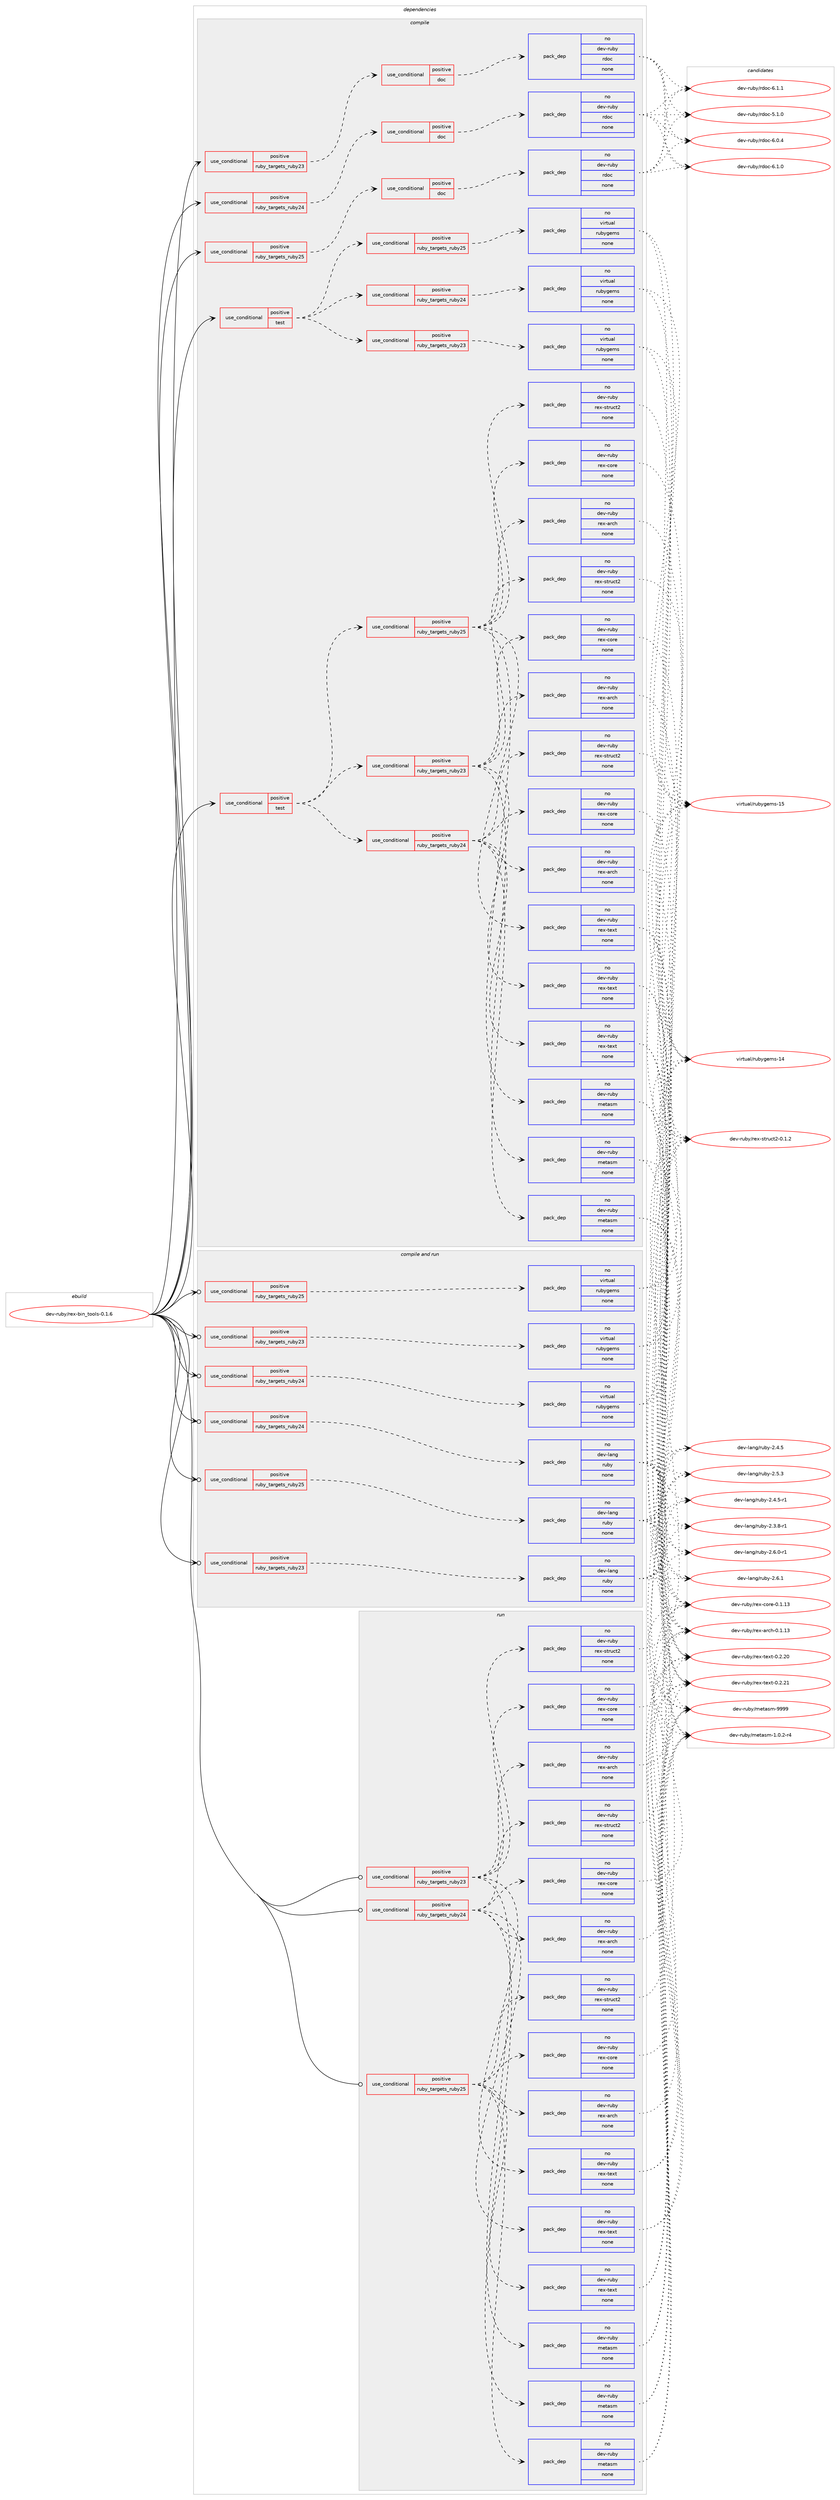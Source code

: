digraph prolog {

# *************
# Graph options
# *************

newrank=true;
concentrate=true;
compound=true;
graph [rankdir=LR,fontname=Helvetica,fontsize=10,ranksep=1.5];#, ranksep=2.5, nodesep=0.2];
edge  [arrowhead=vee];
node  [fontname=Helvetica,fontsize=10];

# **********
# The ebuild
# **********

subgraph cluster_leftcol {
color=gray;
rank=same;
label=<<i>ebuild</i>>;
id [label="dev-ruby/rex-bin_tools-0.1.6", color=red, width=4, href="../dev-ruby/rex-bin_tools-0.1.6.svg"];
}

# ****************
# The dependencies
# ****************

subgraph cluster_midcol {
color=gray;
label=<<i>dependencies</i>>;
subgraph cluster_compile {
fillcolor="#eeeeee";
style=filled;
label=<<i>compile</i>>;
subgraph cond412708 {
dependency1517950 [label=<<TABLE BORDER="0" CELLBORDER="1" CELLSPACING="0" CELLPADDING="4"><TR><TD ROWSPAN="3" CELLPADDING="10">use_conditional</TD></TR><TR><TD>positive</TD></TR><TR><TD>ruby_targets_ruby23</TD></TR></TABLE>>, shape=none, color=red];
subgraph cond412709 {
dependency1517951 [label=<<TABLE BORDER="0" CELLBORDER="1" CELLSPACING="0" CELLPADDING="4"><TR><TD ROWSPAN="3" CELLPADDING="10">use_conditional</TD></TR><TR><TD>positive</TD></TR><TR><TD>doc</TD></TR></TABLE>>, shape=none, color=red];
subgraph pack1081736 {
dependency1517952 [label=<<TABLE BORDER="0" CELLBORDER="1" CELLSPACING="0" CELLPADDING="4" WIDTH="220"><TR><TD ROWSPAN="6" CELLPADDING="30">pack_dep</TD></TR><TR><TD WIDTH="110">no</TD></TR><TR><TD>dev-ruby</TD></TR><TR><TD>rdoc</TD></TR><TR><TD>none</TD></TR><TR><TD></TD></TR></TABLE>>, shape=none, color=blue];
}
dependency1517951:e -> dependency1517952:w [weight=20,style="dashed",arrowhead="vee"];
}
dependency1517950:e -> dependency1517951:w [weight=20,style="dashed",arrowhead="vee"];
}
id:e -> dependency1517950:w [weight=20,style="solid",arrowhead="vee"];
subgraph cond412710 {
dependency1517953 [label=<<TABLE BORDER="0" CELLBORDER="1" CELLSPACING="0" CELLPADDING="4"><TR><TD ROWSPAN="3" CELLPADDING="10">use_conditional</TD></TR><TR><TD>positive</TD></TR><TR><TD>ruby_targets_ruby24</TD></TR></TABLE>>, shape=none, color=red];
subgraph cond412711 {
dependency1517954 [label=<<TABLE BORDER="0" CELLBORDER="1" CELLSPACING="0" CELLPADDING="4"><TR><TD ROWSPAN="3" CELLPADDING="10">use_conditional</TD></TR><TR><TD>positive</TD></TR><TR><TD>doc</TD></TR></TABLE>>, shape=none, color=red];
subgraph pack1081737 {
dependency1517955 [label=<<TABLE BORDER="0" CELLBORDER="1" CELLSPACING="0" CELLPADDING="4" WIDTH="220"><TR><TD ROWSPAN="6" CELLPADDING="30">pack_dep</TD></TR><TR><TD WIDTH="110">no</TD></TR><TR><TD>dev-ruby</TD></TR><TR><TD>rdoc</TD></TR><TR><TD>none</TD></TR><TR><TD></TD></TR></TABLE>>, shape=none, color=blue];
}
dependency1517954:e -> dependency1517955:w [weight=20,style="dashed",arrowhead="vee"];
}
dependency1517953:e -> dependency1517954:w [weight=20,style="dashed",arrowhead="vee"];
}
id:e -> dependency1517953:w [weight=20,style="solid",arrowhead="vee"];
subgraph cond412712 {
dependency1517956 [label=<<TABLE BORDER="0" CELLBORDER="1" CELLSPACING="0" CELLPADDING="4"><TR><TD ROWSPAN="3" CELLPADDING="10">use_conditional</TD></TR><TR><TD>positive</TD></TR><TR><TD>ruby_targets_ruby25</TD></TR></TABLE>>, shape=none, color=red];
subgraph cond412713 {
dependency1517957 [label=<<TABLE BORDER="0" CELLBORDER="1" CELLSPACING="0" CELLPADDING="4"><TR><TD ROWSPAN="3" CELLPADDING="10">use_conditional</TD></TR><TR><TD>positive</TD></TR><TR><TD>doc</TD></TR></TABLE>>, shape=none, color=red];
subgraph pack1081738 {
dependency1517958 [label=<<TABLE BORDER="0" CELLBORDER="1" CELLSPACING="0" CELLPADDING="4" WIDTH="220"><TR><TD ROWSPAN="6" CELLPADDING="30">pack_dep</TD></TR><TR><TD WIDTH="110">no</TD></TR><TR><TD>dev-ruby</TD></TR><TR><TD>rdoc</TD></TR><TR><TD>none</TD></TR><TR><TD></TD></TR></TABLE>>, shape=none, color=blue];
}
dependency1517957:e -> dependency1517958:w [weight=20,style="dashed",arrowhead="vee"];
}
dependency1517956:e -> dependency1517957:w [weight=20,style="dashed",arrowhead="vee"];
}
id:e -> dependency1517956:w [weight=20,style="solid",arrowhead="vee"];
subgraph cond412714 {
dependency1517959 [label=<<TABLE BORDER="0" CELLBORDER="1" CELLSPACING="0" CELLPADDING="4"><TR><TD ROWSPAN="3" CELLPADDING="10">use_conditional</TD></TR><TR><TD>positive</TD></TR><TR><TD>test</TD></TR></TABLE>>, shape=none, color=red];
subgraph cond412715 {
dependency1517960 [label=<<TABLE BORDER="0" CELLBORDER="1" CELLSPACING="0" CELLPADDING="4"><TR><TD ROWSPAN="3" CELLPADDING="10">use_conditional</TD></TR><TR><TD>positive</TD></TR><TR><TD>ruby_targets_ruby23</TD></TR></TABLE>>, shape=none, color=red];
subgraph pack1081739 {
dependency1517961 [label=<<TABLE BORDER="0" CELLBORDER="1" CELLSPACING="0" CELLPADDING="4" WIDTH="220"><TR><TD ROWSPAN="6" CELLPADDING="30">pack_dep</TD></TR><TR><TD WIDTH="110">no</TD></TR><TR><TD>dev-ruby</TD></TR><TR><TD>rex-arch</TD></TR><TR><TD>none</TD></TR><TR><TD></TD></TR></TABLE>>, shape=none, color=blue];
}
dependency1517960:e -> dependency1517961:w [weight=20,style="dashed",arrowhead="vee"];
subgraph pack1081740 {
dependency1517962 [label=<<TABLE BORDER="0" CELLBORDER="1" CELLSPACING="0" CELLPADDING="4" WIDTH="220"><TR><TD ROWSPAN="6" CELLPADDING="30">pack_dep</TD></TR><TR><TD WIDTH="110">no</TD></TR><TR><TD>dev-ruby</TD></TR><TR><TD>metasm</TD></TR><TR><TD>none</TD></TR><TR><TD></TD></TR></TABLE>>, shape=none, color=blue];
}
dependency1517960:e -> dependency1517962:w [weight=20,style="dashed",arrowhead="vee"];
subgraph pack1081741 {
dependency1517963 [label=<<TABLE BORDER="0" CELLBORDER="1" CELLSPACING="0" CELLPADDING="4" WIDTH="220"><TR><TD ROWSPAN="6" CELLPADDING="30">pack_dep</TD></TR><TR><TD WIDTH="110">no</TD></TR><TR><TD>dev-ruby</TD></TR><TR><TD>rex-core</TD></TR><TR><TD>none</TD></TR><TR><TD></TD></TR></TABLE>>, shape=none, color=blue];
}
dependency1517960:e -> dependency1517963:w [weight=20,style="dashed",arrowhead="vee"];
subgraph pack1081742 {
dependency1517964 [label=<<TABLE BORDER="0" CELLBORDER="1" CELLSPACING="0" CELLPADDING="4" WIDTH="220"><TR><TD ROWSPAN="6" CELLPADDING="30">pack_dep</TD></TR><TR><TD WIDTH="110">no</TD></TR><TR><TD>dev-ruby</TD></TR><TR><TD>rex-struct2</TD></TR><TR><TD>none</TD></TR><TR><TD></TD></TR></TABLE>>, shape=none, color=blue];
}
dependency1517960:e -> dependency1517964:w [weight=20,style="dashed",arrowhead="vee"];
subgraph pack1081743 {
dependency1517965 [label=<<TABLE BORDER="0" CELLBORDER="1" CELLSPACING="0" CELLPADDING="4" WIDTH="220"><TR><TD ROWSPAN="6" CELLPADDING="30">pack_dep</TD></TR><TR><TD WIDTH="110">no</TD></TR><TR><TD>dev-ruby</TD></TR><TR><TD>rex-text</TD></TR><TR><TD>none</TD></TR><TR><TD></TD></TR></TABLE>>, shape=none, color=blue];
}
dependency1517960:e -> dependency1517965:w [weight=20,style="dashed",arrowhead="vee"];
}
dependency1517959:e -> dependency1517960:w [weight=20,style="dashed",arrowhead="vee"];
subgraph cond412716 {
dependency1517966 [label=<<TABLE BORDER="0" CELLBORDER="1" CELLSPACING="0" CELLPADDING="4"><TR><TD ROWSPAN="3" CELLPADDING="10">use_conditional</TD></TR><TR><TD>positive</TD></TR><TR><TD>ruby_targets_ruby24</TD></TR></TABLE>>, shape=none, color=red];
subgraph pack1081744 {
dependency1517967 [label=<<TABLE BORDER="0" CELLBORDER="1" CELLSPACING="0" CELLPADDING="4" WIDTH="220"><TR><TD ROWSPAN="6" CELLPADDING="30">pack_dep</TD></TR><TR><TD WIDTH="110">no</TD></TR><TR><TD>dev-ruby</TD></TR><TR><TD>rex-arch</TD></TR><TR><TD>none</TD></TR><TR><TD></TD></TR></TABLE>>, shape=none, color=blue];
}
dependency1517966:e -> dependency1517967:w [weight=20,style="dashed",arrowhead="vee"];
subgraph pack1081745 {
dependency1517968 [label=<<TABLE BORDER="0" CELLBORDER="1" CELLSPACING="0" CELLPADDING="4" WIDTH="220"><TR><TD ROWSPAN="6" CELLPADDING="30">pack_dep</TD></TR><TR><TD WIDTH="110">no</TD></TR><TR><TD>dev-ruby</TD></TR><TR><TD>metasm</TD></TR><TR><TD>none</TD></TR><TR><TD></TD></TR></TABLE>>, shape=none, color=blue];
}
dependency1517966:e -> dependency1517968:w [weight=20,style="dashed",arrowhead="vee"];
subgraph pack1081746 {
dependency1517969 [label=<<TABLE BORDER="0" CELLBORDER="1" CELLSPACING="0" CELLPADDING="4" WIDTH="220"><TR><TD ROWSPAN="6" CELLPADDING="30">pack_dep</TD></TR><TR><TD WIDTH="110">no</TD></TR><TR><TD>dev-ruby</TD></TR><TR><TD>rex-core</TD></TR><TR><TD>none</TD></TR><TR><TD></TD></TR></TABLE>>, shape=none, color=blue];
}
dependency1517966:e -> dependency1517969:w [weight=20,style="dashed",arrowhead="vee"];
subgraph pack1081747 {
dependency1517970 [label=<<TABLE BORDER="0" CELLBORDER="1" CELLSPACING="0" CELLPADDING="4" WIDTH="220"><TR><TD ROWSPAN="6" CELLPADDING="30">pack_dep</TD></TR><TR><TD WIDTH="110">no</TD></TR><TR><TD>dev-ruby</TD></TR><TR><TD>rex-struct2</TD></TR><TR><TD>none</TD></TR><TR><TD></TD></TR></TABLE>>, shape=none, color=blue];
}
dependency1517966:e -> dependency1517970:w [weight=20,style="dashed",arrowhead="vee"];
subgraph pack1081748 {
dependency1517971 [label=<<TABLE BORDER="0" CELLBORDER="1" CELLSPACING="0" CELLPADDING="4" WIDTH="220"><TR><TD ROWSPAN="6" CELLPADDING="30">pack_dep</TD></TR><TR><TD WIDTH="110">no</TD></TR><TR><TD>dev-ruby</TD></TR><TR><TD>rex-text</TD></TR><TR><TD>none</TD></TR><TR><TD></TD></TR></TABLE>>, shape=none, color=blue];
}
dependency1517966:e -> dependency1517971:w [weight=20,style="dashed",arrowhead="vee"];
}
dependency1517959:e -> dependency1517966:w [weight=20,style="dashed",arrowhead="vee"];
subgraph cond412717 {
dependency1517972 [label=<<TABLE BORDER="0" CELLBORDER="1" CELLSPACING="0" CELLPADDING="4"><TR><TD ROWSPAN="3" CELLPADDING="10">use_conditional</TD></TR><TR><TD>positive</TD></TR><TR><TD>ruby_targets_ruby25</TD></TR></TABLE>>, shape=none, color=red];
subgraph pack1081749 {
dependency1517973 [label=<<TABLE BORDER="0" CELLBORDER="1" CELLSPACING="0" CELLPADDING="4" WIDTH="220"><TR><TD ROWSPAN="6" CELLPADDING="30">pack_dep</TD></TR><TR><TD WIDTH="110">no</TD></TR><TR><TD>dev-ruby</TD></TR><TR><TD>rex-arch</TD></TR><TR><TD>none</TD></TR><TR><TD></TD></TR></TABLE>>, shape=none, color=blue];
}
dependency1517972:e -> dependency1517973:w [weight=20,style="dashed",arrowhead="vee"];
subgraph pack1081750 {
dependency1517974 [label=<<TABLE BORDER="0" CELLBORDER="1" CELLSPACING="0" CELLPADDING="4" WIDTH="220"><TR><TD ROWSPAN="6" CELLPADDING="30">pack_dep</TD></TR><TR><TD WIDTH="110">no</TD></TR><TR><TD>dev-ruby</TD></TR><TR><TD>metasm</TD></TR><TR><TD>none</TD></TR><TR><TD></TD></TR></TABLE>>, shape=none, color=blue];
}
dependency1517972:e -> dependency1517974:w [weight=20,style="dashed",arrowhead="vee"];
subgraph pack1081751 {
dependency1517975 [label=<<TABLE BORDER="0" CELLBORDER="1" CELLSPACING="0" CELLPADDING="4" WIDTH="220"><TR><TD ROWSPAN="6" CELLPADDING="30">pack_dep</TD></TR><TR><TD WIDTH="110">no</TD></TR><TR><TD>dev-ruby</TD></TR><TR><TD>rex-core</TD></TR><TR><TD>none</TD></TR><TR><TD></TD></TR></TABLE>>, shape=none, color=blue];
}
dependency1517972:e -> dependency1517975:w [weight=20,style="dashed",arrowhead="vee"];
subgraph pack1081752 {
dependency1517976 [label=<<TABLE BORDER="0" CELLBORDER="1" CELLSPACING="0" CELLPADDING="4" WIDTH="220"><TR><TD ROWSPAN="6" CELLPADDING="30">pack_dep</TD></TR><TR><TD WIDTH="110">no</TD></TR><TR><TD>dev-ruby</TD></TR><TR><TD>rex-struct2</TD></TR><TR><TD>none</TD></TR><TR><TD></TD></TR></TABLE>>, shape=none, color=blue];
}
dependency1517972:e -> dependency1517976:w [weight=20,style="dashed",arrowhead="vee"];
subgraph pack1081753 {
dependency1517977 [label=<<TABLE BORDER="0" CELLBORDER="1" CELLSPACING="0" CELLPADDING="4" WIDTH="220"><TR><TD ROWSPAN="6" CELLPADDING="30">pack_dep</TD></TR><TR><TD WIDTH="110">no</TD></TR><TR><TD>dev-ruby</TD></TR><TR><TD>rex-text</TD></TR><TR><TD>none</TD></TR><TR><TD></TD></TR></TABLE>>, shape=none, color=blue];
}
dependency1517972:e -> dependency1517977:w [weight=20,style="dashed",arrowhead="vee"];
}
dependency1517959:e -> dependency1517972:w [weight=20,style="dashed",arrowhead="vee"];
}
id:e -> dependency1517959:w [weight=20,style="solid",arrowhead="vee"];
subgraph cond412718 {
dependency1517978 [label=<<TABLE BORDER="0" CELLBORDER="1" CELLSPACING="0" CELLPADDING="4"><TR><TD ROWSPAN="3" CELLPADDING="10">use_conditional</TD></TR><TR><TD>positive</TD></TR><TR><TD>test</TD></TR></TABLE>>, shape=none, color=red];
subgraph cond412719 {
dependency1517979 [label=<<TABLE BORDER="0" CELLBORDER="1" CELLSPACING="0" CELLPADDING="4"><TR><TD ROWSPAN="3" CELLPADDING="10">use_conditional</TD></TR><TR><TD>positive</TD></TR><TR><TD>ruby_targets_ruby23</TD></TR></TABLE>>, shape=none, color=red];
subgraph pack1081754 {
dependency1517980 [label=<<TABLE BORDER="0" CELLBORDER="1" CELLSPACING="0" CELLPADDING="4" WIDTH="220"><TR><TD ROWSPAN="6" CELLPADDING="30">pack_dep</TD></TR><TR><TD WIDTH="110">no</TD></TR><TR><TD>virtual</TD></TR><TR><TD>rubygems</TD></TR><TR><TD>none</TD></TR><TR><TD></TD></TR></TABLE>>, shape=none, color=blue];
}
dependency1517979:e -> dependency1517980:w [weight=20,style="dashed",arrowhead="vee"];
}
dependency1517978:e -> dependency1517979:w [weight=20,style="dashed",arrowhead="vee"];
subgraph cond412720 {
dependency1517981 [label=<<TABLE BORDER="0" CELLBORDER="1" CELLSPACING="0" CELLPADDING="4"><TR><TD ROWSPAN="3" CELLPADDING="10">use_conditional</TD></TR><TR><TD>positive</TD></TR><TR><TD>ruby_targets_ruby24</TD></TR></TABLE>>, shape=none, color=red];
subgraph pack1081755 {
dependency1517982 [label=<<TABLE BORDER="0" CELLBORDER="1" CELLSPACING="0" CELLPADDING="4" WIDTH="220"><TR><TD ROWSPAN="6" CELLPADDING="30">pack_dep</TD></TR><TR><TD WIDTH="110">no</TD></TR><TR><TD>virtual</TD></TR><TR><TD>rubygems</TD></TR><TR><TD>none</TD></TR><TR><TD></TD></TR></TABLE>>, shape=none, color=blue];
}
dependency1517981:e -> dependency1517982:w [weight=20,style="dashed",arrowhead="vee"];
}
dependency1517978:e -> dependency1517981:w [weight=20,style="dashed",arrowhead="vee"];
subgraph cond412721 {
dependency1517983 [label=<<TABLE BORDER="0" CELLBORDER="1" CELLSPACING="0" CELLPADDING="4"><TR><TD ROWSPAN="3" CELLPADDING="10">use_conditional</TD></TR><TR><TD>positive</TD></TR><TR><TD>ruby_targets_ruby25</TD></TR></TABLE>>, shape=none, color=red];
subgraph pack1081756 {
dependency1517984 [label=<<TABLE BORDER="0" CELLBORDER="1" CELLSPACING="0" CELLPADDING="4" WIDTH="220"><TR><TD ROWSPAN="6" CELLPADDING="30">pack_dep</TD></TR><TR><TD WIDTH="110">no</TD></TR><TR><TD>virtual</TD></TR><TR><TD>rubygems</TD></TR><TR><TD>none</TD></TR><TR><TD></TD></TR></TABLE>>, shape=none, color=blue];
}
dependency1517983:e -> dependency1517984:w [weight=20,style="dashed",arrowhead="vee"];
}
dependency1517978:e -> dependency1517983:w [weight=20,style="dashed",arrowhead="vee"];
}
id:e -> dependency1517978:w [weight=20,style="solid",arrowhead="vee"];
}
subgraph cluster_compileandrun {
fillcolor="#eeeeee";
style=filled;
label=<<i>compile and run</i>>;
subgraph cond412722 {
dependency1517985 [label=<<TABLE BORDER="0" CELLBORDER="1" CELLSPACING="0" CELLPADDING="4"><TR><TD ROWSPAN="3" CELLPADDING="10">use_conditional</TD></TR><TR><TD>positive</TD></TR><TR><TD>ruby_targets_ruby23</TD></TR></TABLE>>, shape=none, color=red];
subgraph pack1081757 {
dependency1517986 [label=<<TABLE BORDER="0" CELLBORDER="1" CELLSPACING="0" CELLPADDING="4" WIDTH="220"><TR><TD ROWSPAN="6" CELLPADDING="30">pack_dep</TD></TR><TR><TD WIDTH="110">no</TD></TR><TR><TD>dev-lang</TD></TR><TR><TD>ruby</TD></TR><TR><TD>none</TD></TR><TR><TD></TD></TR></TABLE>>, shape=none, color=blue];
}
dependency1517985:e -> dependency1517986:w [weight=20,style="dashed",arrowhead="vee"];
}
id:e -> dependency1517985:w [weight=20,style="solid",arrowhead="odotvee"];
subgraph cond412723 {
dependency1517987 [label=<<TABLE BORDER="0" CELLBORDER="1" CELLSPACING="0" CELLPADDING="4"><TR><TD ROWSPAN="3" CELLPADDING="10">use_conditional</TD></TR><TR><TD>positive</TD></TR><TR><TD>ruby_targets_ruby23</TD></TR></TABLE>>, shape=none, color=red];
subgraph pack1081758 {
dependency1517988 [label=<<TABLE BORDER="0" CELLBORDER="1" CELLSPACING="0" CELLPADDING="4" WIDTH="220"><TR><TD ROWSPAN="6" CELLPADDING="30">pack_dep</TD></TR><TR><TD WIDTH="110">no</TD></TR><TR><TD>virtual</TD></TR><TR><TD>rubygems</TD></TR><TR><TD>none</TD></TR><TR><TD></TD></TR></TABLE>>, shape=none, color=blue];
}
dependency1517987:e -> dependency1517988:w [weight=20,style="dashed",arrowhead="vee"];
}
id:e -> dependency1517987:w [weight=20,style="solid",arrowhead="odotvee"];
subgraph cond412724 {
dependency1517989 [label=<<TABLE BORDER="0" CELLBORDER="1" CELLSPACING="0" CELLPADDING="4"><TR><TD ROWSPAN="3" CELLPADDING="10">use_conditional</TD></TR><TR><TD>positive</TD></TR><TR><TD>ruby_targets_ruby24</TD></TR></TABLE>>, shape=none, color=red];
subgraph pack1081759 {
dependency1517990 [label=<<TABLE BORDER="0" CELLBORDER="1" CELLSPACING="0" CELLPADDING="4" WIDTH="220"><TR><TD ROWSPAN="6" CELLPADDING="30">pack_dep</TD></TR><TR><TD WIDTH="110">no</TD></TR><TR><TD>dev-lang</TD></TR><TR><TD>ruby</TD></TR><TR><TD>none</TD></TR><TR><TD></TD></TR></TABLE>>, shape=none, color=blue];
}
dependency1517989:e -> dependency1517990:w [weight=20,style="dashed",arrowhead="vee"];
}
id:e -> dependency1517989:w [weight=20,style="solid",arrowhead="odotvee"];
subgraph cond412725 {
dependency1517991 [label=<<TABLE BORDER="0" CELLBORDER="1" CELLSPACING="0" CELLPADDING="4"><TR><TD ROWSPAN="3" CELLPADDING="10">use_conditional</TD></TR><TR><TD>positive</TD></TR><TR><TD>ruby_targets_ruby24</TD></TR></TABLE>>, shape=none, color=red];
subgraph pack1081760 {
dependency1517992 [label=<<TABLE BORDER="0" CELLBORDER="1" CELLSPACING="0" CELLPADDING="4" WIDTH="220"><TR><TD ROWSPAN="6" CELLPADDING="30">pack_dep</TD></TR><TR><TD WIDTH="110">no</TD></TR><TR><TD>virtual</TD></TR><TR><TD>rubygems</TD></TR><TR><TD>none</TD></TR><TR><TD></TD></TR></TABLE>>, shape=none, color=blue];
}
dependency1517991:e -> dependency1517992:w [weight=20,style="dashed",arrowhead="vee"];
}
id:e -> dependency1517991:w [weight=20,style="solid",arrowhead="odotvee"];
subgraph cond412726 {
dependency1517993 [label=<<TABLE BORDER="0" CELLBORDER="1" CELLSPACING="0" CELLPADDING="4"><TR><TD ROWSPAN="3" CELLPADDING="10">use_conditional</TD></TR><TR><TD>positive</TD></TR><TR><TD>ruby_targets_ruby25</TD></TR></TABLE>>, shape=none, color=red];
subgraph pack1081761 {
dependency1517994 [label=<<TABLE BORDER="0" CELLBORDER="1" CELLSPACING="0" CELLPADDING="4" WIDTH="220"><TR><TD ROWSPAN="6" CELLPADDING="30">pack_dep</TD></TR><TR><TD WIDTH="110">no</TD></TR><TR><TD>dev-lang</TD></TR><TR><TD>ruby</TD></TR><TR><TD>none</TD></TR><TR><TD></TD></TR></TABLE>>, shape=none, color=blue];
}
dependency1517993:e -> dependency1517994:w [weight=20,style="dashed",arrowhead="vee"];
}
id:e -> dependency1517993:w [weight=20,style="solid",arrowhead="odotvee"];
subgraph cond412727 {
dependency1517995 [label=<<TABLE BORDER="0" CELLBORDER="1" CELLSPACING="0" CELLPADDING="4"><TR><TD ROWSPAN="3" CELLPADDING="10">use_conditional</TD></TR><TR><TD>positive</TD></TR><TR><TD>ruby_targets_ruby25</TD></TR></TABLE>>, shape=none, color=red];
subgraph pack1081762 {
dependency1517996 [label=<<TABLE BORDER="0" CELLBORDER="1" CELLSPACING="0" CELLPADDING="4" WIDTH="220"><TR><TD ROWSPAN="6" CELLPADDING="30">pack_dep</TD></TR><TR><TD WIDTH="110">no</TD></TR><TR><TD>virtual</TD></TR><TR><TD>rubygems</TD></TR><TR><TD>none</TD></TR><TR><TD></TD></TR></TABLE>>, shape=none, color=blue];
}
dependency1517995:e -> dependency1517996:w [weight=20,style="dashed",arrowhead="vee"];
}
id:e -> dependency1517995:w [weight=20,style="solid",arrowhead="odotvee"];
}
subgraph cluster_run {
fillcolor="#eeeeee";
style=filled;
label=<<i>run</i>>;
subgraph cond412728 {
dependency1517997 [label=<<TABLE BORDER="0" CELLBORDER="1" CELLSPACING="0" CELLPADDING="4"><TR><TD ROWSPAN="3" CELLPADDING="10">use_conditional</TD></TR><TR><TD>positive</TD></TR><TR><TD>ruby_targets_ruby23</TD></TR></TABLE>>, shape=none, color=red];
subgraph pack1081763 {
dependency1517998 [label=<<TABLE BORDER="0" CELLBORDER="1" CELLSPACING="0" CELLPADDING="4" WIDTH="220"><TR><TD ROWSPAN="6" CELLPADDING="30">pack_dep</TD></TR><TR><TD WIDTH="110">no</TD></TR><TR><TD>dev-ruby</TD></TR><TR><TD>rex-arch</TD></TR><TR><TD>none</TD></TR><TR><TD></TD></TR></TABLE>>, shape=none, color=blue];
}
dependency1517997:e -> dependency1517998:w [weight=20,style="dashed",arrowhead="vee"];
subgraph pack1081764 {
dependency1517999 [label=<<TABLE BORDER="0" CELLBORDER="1" CELLSPACING="0" CELLPADDING="4" WIDTH="220"><TR><TD ROWSPAN="6" CELLPADDING="30">pack_dep</TD></TR><TR><TD WIDTH="110">no</TD></TR><TR><TD>dev-ruby</TD></TR><TR><TD>metasm</TD></TR><TR><TD>none</TD></TR><TR><TD></TD></TR></TABLE>>, shape=none, color=blue];
}
dependency1517997:e -> dependency1517999:w [weight=20,style="dashed",arrowhead="vee"];
subgraph pack1081765 {
dependency1518000 [label=<<TABLE BORDER="0" CELLBORDER="1" CELLSPACING="0" CELLPADDING="4" WIDTH="220"><TR><TD ROWSPAN="6" CELLPADDING="30">pack_dep</TD></TR><TR><TD WIDTH="110">no</TD></TR><TR><TD>dev-ruby</TD></TR><TR><TD>rex-core</TD></TR><TR><TD>none</TD></TR><TR><TD></TD></TR></TABLE>>, shape=none, color=blue];
}
dependency1517997:e -> dependency1518000:w [weight=20,style="dashed",arrowhead="vee"];
subgraph pack1081766 {
dependency1518001 [label=<<TABLE BORDER="0" CELLBORDER="1" CELLSPACING="0" CELLPADDING="4" WIDTH="220"><TR><TD ROWSPAN="6" CELLPADDING="30">pack_dep</TD></TR><TR><TD WIDTH="110">no</TD></TR><TR><TD>dev-ruby</TD></TR><TR><TD>rex-struct2</TD></TR><TR><TD>none</TD></TR><TR><TD></TD></TR></TABLE>>, shape=none, color=blue];
}
dependency1517997:e -> dependency1518001:w [weight=20,style="dashed",arrowhead="vee"];
subgraph pack1081767 {
dependency1518002 [label=<<TABLE BORDER="0" CELLBORDER="1" CELLSPACING="0" CELLPADDING="4" WIDTH="220"><TR><TD ROWSPAN="6" CELLPADDING="30">pack_dep</TD></TR><TR><TD WIDTH="110">no</TD></TR><TR><TD>dev-ruby</TD></TR><TR><TD>rex-text</TD></TR><TR><TD>none</TD></TR><TR><TD></TD></TR></TABLE>>, shape=none, color=blue];
}
dependency1517997:e -> dependency1518002:w [weight=20,style="dashed",arrowhead="vee"];
}
id:e -> dependency1517997:w [weight=20,style="solid",arrowhead="odot"];
subgraph cond412729 {
dependency1518003 [label=<<TABLE BORDER="0" CELLBORDER="1" CELLSPACING="0" CELLPADDING="4"><TR><TD ROWSPAN="3" CELLPADDING="10">use_conditional</TD></TR><TR><TD>positive</TD></TR><TR><TD>ruby_targets_ruby24</TD></TR></TABLE>>, shape=none, color=red];
subgraph pack1081768 {
dependency1518004 [label=<<TABLE BORDER="0" CELLBORDER="1" CELLSPACING="0" CELLPADDING="4" WIDTH="220"><TR><TD ROWSPAN="6" CELLPADDING="30">pack_dep</TD></TR><TR><TD WIDTH="110">no</TD></TR><TR><TD>dev-ruby</TD></TR><TR><TD>rex-arch</TD></TR><TR><TD>none</TD></TR><TR><TD></TD></TR></TABLE>>, shape=none, color=blue];
}
dependency1518003:e -> dependency1518004:w [weight=20,style="dashed",arrowhead="vee"];
subgraph pack1081769 {
dependency1518005 [label=<<TABLE BORDER="0" CELLBORDER="1" CELLSPACING="0" CELLPADDING="4" WIDTH="220"><TR><TD ROWSPAN="6" CELLPADDING="30">pack_dep</TD></TR><TR><TD WIDTH="110">no</TD></TR><TR><TD>dev-ruby</TD></TR><TR><TD>metasm</TD></TR><TR><TD>none</TD></TR><TR><TD></TD></TR></TABLE>>, shape=none, color=blue];
}
dependency1518003:e -> dependency1518005:w [weight=20,style="dashed",arrowhead="vee"];
subgraph pack1081770 {
dependency1518006 [label=<<TABLE BORDER="0" CELLBORDER="1" CELLSPACING="0" CELLPADDING="4" WIDTH="220"><TR><TD ROWSPAN="6" CELLPADDING="30">pack_dep</TD></TR><TR><TD WIDTH="110">no</TD></TR><TR><TD>dev-ruby</TD></TR><TR><TD>rex-core</TD></TR><TR><TD>none</TD></TR><TR><TD></TD></TR></TABLE>>, shape=none, color=blue];
}
dependency1518003:e -> dependency1518006:w [weight=20,style="dashed",arrowhead="vee"];
subgraph pack1081771 {
dependency1518007 [label=<<TABLE BORDER="0" CELLBORDER="1" CELLSPACING="0" CELLPADDING="4" WIDTH="220"><TR><TD ROWSPAN="6" CELLPADDING="30">pack_dep</TD></TR><TR><TD WIDTH="110">no</TD></TR><TR><TD>dev-ruby</TD></TR><TR><TD>rex-struct2</TD></TR><TR><TD>none</TD></TR><TR><TD></TD></TR></TABLE>>, shape=none, color=blue];
}
dependency1518003:e -> dependency1518007:w [weight=20,style="dashed",arrowhead="vee"];
subgraph pack1081772 {
dependency1518008 [label=<<TABLE BORDER="0" CELLBORDER="1" CELLSPACING="0" CELLPADDING="4" WIDTH="220"><TR><TD ROWSPAN="6" CELLPADDING="30">pack_dep</TD></TR><TR><TD WIDTH="110">no</TD></TR><TR><TD>dev-ruby</TD></TR><TR><TD>rex-text</TD></TR><TR><TD>none</TD></TR><TR><TD></TD></TR></TABLE>>, shape=none, color=blue];
}
dependency1518003:e -> dependency1518008:w [weight=20,style="dashed",arrowhead="vee"];
}
id:e -> dependency1518003:w [weight=20,style="solid",arrowhead="odot"];
subgraph cond412730 {
dependency1518009 [label=<<TABLE BORDER="0" CELLBORDER="1" CELLSPACING="0" CELLPADDING="4"><TR><TD ROWSPAN="3" CELLPADDING="10">use_conditional</TD></TR><TR><TD>positive</TD></TR><TR><TD>ruby_targets_ruby25</TD></TR></TABLE>>, shape=none, color=red];
subgraph pack1081773 {
dependency1518010 [label=<<TABLE BORDER="0" CELLBORDER="1" CELLSPACING="0" CELLPADDING="4" WIDTH="220"><TR><TD ROWSPAN="6" CELLPADDING="30">pack_dep</TD></TR><TR><TD WIDTH="110">no</TD></TR><TR><TD>dev-ruby</TD></TR><TR><TD>rex-arch</TD></TR><TR><TD>none</TD></TR><TR><TD></TD></TR></TABLE>>, shape=none, color=blue];
}
dependency1518009:e -> dependency1518010:w [weight=20,style="dashed",arrowhead="vee"];
subgraph pack1081774 {
dependency1518011 [label=<<TABLE BORDER="0" CELLBORDER="1" CELLSPACING="0" CELLPADDING="4" WIDTH="220"><TR><TD ROWSPAN="6" CELLPADDING="30">pack_dep</TD></TR><TR><TD WIDTH="110">no</TD></TR><TR><TD>dev-ruby</TD></TR><TR><TD>metasm</TD></TR><TR><TD>none</TD></TR><TR><TD></TD></TR></TABLE>>, shape=none, color=blue];
}
dependency1518009:e -> dependency1518011:w [weight=20,style="dashed",arrowhead="vee"];
subgraph pack1081775 {
dependency1518012 [label=<<TABLE BORDER="0" CELLBORDER="1" CELLSPACING="0" CELLPADDING="4" WIDTH="220"><TR><TD ROWSPAN="6" CELLPADDING="30">pack_dep</TD></TR><TR><TD WIDTH="110">no</TD></TR><TR><TD>dev-ruby</TD></TR><TR><TD>rex-core</TD></TR><TR><TD>none</TD></TR><TR><TD></TD></TR></TABLE>>, shape=none, color=blue];
}
dependency1518009:e -> dependency1518012:w [weight=20,style="dashed",arrowhead="vee"];
subgraph pack1081776 {
dependency1518013 [label=<<TABLE BORDER="0" CELLBORDER="1" CELLSPACING="0" CELLPADDING="4" WIDTH="220"><TR><TD ROWSPAN="6" CELLPADDING="30">pack_dep</TD></TR><TR><TD WIDTH="110">no</TD></TR><TR><TD>dev-ruby</TD></TR><TR><TD>rex-struct2</TD></TR><TR><TD>none</TD></TR><TR><TD></TD></TR></TABLE>>, shape=none, color=blue];
}
dependency1518009:e -> dependency1518013:w [weight=20,style="dashed",arrowhead="vee"];
subgraph pack1081777 {
dependency1518014 [label=<<TABLE BORDER="0" CELLBORDER="1" CELLSPACING="0" CELLPADDING="4" WIDTH="220"><TR><TD ROWSPAN="6" CELLPADDING="30">pack_dep</TD></TR><TR><TD WIDTH="110">no</TD></TR><TR><TD>dev-ruby</TD></TR><TR><TD>rex-text</TD></TR><TR><TD>none</TD></TR><TR><TD></TD></TR></TABLE>>, shape=none, color=blue];
}
dependency1518009:e -> dependency1518014:w [weight=20,style="dashed",arrowhead="vee"];
}
id:e -> dependency1518009:w [weight=20,style="solid",arrowhead="odot"];
}
}

# **************
# The candidates
# **************

subgraph cluster_choices {
rank=same;
color=gray;
label=<<i>candidates</i>>;

subgraph choice1081736 {
color=black;
nodesep=1;
choice10010111845114117981214711410011199455346494648 [label="dev-ruby/rdoc-5.1.0", color=red, width=4,href="../dev-ruby/rdoc-5.1.0.svg"];
choice10010111845114117981214711410011199455446484652 [label="dev-ruby/rdoc-6.0.4", color=red, width=4,href="../dev-ruby/rdoc-6.0.4.svg"];
choice10010111845114117981214711410011199455446494648 [label="dev-ruby/rdoc-6.1.0", color=red, width=4,href="../dev-ruby/rdoc-6.1.0.svg"];
choice10010111845114117981214711410011199455446494649 [label="dev-ruby/rdoc-6.1.1", color=red, width=4,href="../dev-ruby/rdoc-6.1.1.svg"];
dependency1517952:e -> choice10010111845114117981214711410011199455346494648:w [style=dotted,weight="100"];
dependency1517952:e -> choice10010111845114117981214711410011199455446484652:w [style=dotted,weight="100"];
dependency1517952:e -> choice10010111845114117981214711410011199455446494648:w [style=dotted,weight="100"];
dependency1517952:e -> choice10010111845114117981214711410011199455446494649:w [style=dotted,weight="100"];
}
subgraph choice1081737 {
color=black;
nodesep=1;
choice10010111845114117981214711410011199455346494648 [label="dev-ruby/rdoc-5.1.0", color=red, width=4,href="../dev-ruby/rdoc-5.1.0.svg"];
choice10010111845114117981214711410011199455446484652 [label="dev-ruby/rdoc-6.0.4", color=red, width=4,href="../dev-ruby/rdoc-6.0.4.svg"];
choice10010111845114117981214711410011199455446494648 [label="dev-ruby/rdoc-6.1.0", color=red, width=4,href="../dev-ruby/rdoc-6.1.0.svg"];
choice10010111845114117981214711410011199455446494649 [label="dev-ruby/rdoc-6.1.1", color=red, width=4,href="../dev-ruby/rdoc-6.1.1.svg"];
dependency1517955:e -> choice10010111845114117981214711410011199455346494648:w [style=dotted,weight="100"];
dependency1517955:e -> choice10010111845114117981214711410011199455446484652:w [style=dotted,weight="100"];
dependency1517955:e -> choice10010111845114117981214711410011199455446494648:w [style=dotted,weight="100"];
dependency1517955:e -> choice10010111845114117981214711410011199455446494649:w [style=dotted,weight="100"];
}
subgraph choice1081738 {
color=black;
nodesep=1;
choice10010111845114117981214711410011199455346494648 [label="dev-ruby/rdoc-5.1.0", color=red, width=4,href="../dev-ruby/rdoc-5.1.0.svg"];
choice10010111845114117981214711410011199455446484652 [label="dev-ruby/rdoc-6.0.4", color=red, width=4,href="../dev-ruby/rdoc-6.0.4.svg"];
choice10010111845114117981214711410011199455446494648 [label="dev-ruby/rdoc-6.1.0", color=red, width=4,href="../dev-ruby/rdoc-6.1.0.svg"];
choice10010111845114117981214711410011199455446494649 [label="dev-ruby/rdoc-6.1.1", color=red, width=4,href="../dev-ruby/rdoc-6.1.1.svg"];
dependency1517958:e -> choice10010111845114117981214711410011199455346494648:w [style=dotted,weight="100"];
dependency1517958:e -> choice10010111845114117981214711410011199455446484652:w [style=dotted,weight="100"];
dependency1517958:e -> choice10010111845114117981214711410011199455446494648:w [style=dotted,weight="100"];
dependency1517958:e -> choice10010111845114117981214711410011199455446494649:w [style=dotted,weight="100"];
}
subgraph choice1081739 {
color=black;
nodesep=1;
choice10010111845114117981214711410112045971149910445484649464951 [label="dev-ruby/rex-arch-0.1.13", color=red, width=4,href="../dev-ruby/rex-arch-0.1.13.svg"];
dependency1517961:e -> choice10010111845114117981214711410112045971149910445484649464951:w [style=dotted,weight="100"];
}
subgraph choice1081740 {
color=black;
nodesep=1;
choice100101118451141179812147109101116971151094549464846504511452 [label="dev-ruby/metasm-1.0.2-r4", color=red, width=4,href="../dev-ruby/metasm-1.0.2-r4.svg"];
choice100101118451141179812147109101116971151094557575757 [label="dev-ruby/metasm-9999", color=red, width=4,href="../dev-ruby/metasm-9999.svg"];
dependency1517962:e -> choice100101118451141179812147109101116971151094549464846504511452:w [style=dotted,weight="100"];
dependency1517962:e -> choice100101118451141179812147109101116971151094557575757:w [style=dotted,weight="100"];
}
subgraph choice1081741 {
color=black;
nodesep=1;
choice100101118451141179812147114101120459911111410145484649464951 [label="dev-ruby/rex-core-0.1.13", color=red, width=4,href="../dev-ruby/rex-core-0.1.13.svg"];
dependency1517963:e -> choice100101118451141179812147114101120459911111410145484649464951:w [style=dotted,weight="100"];
}
subgraph choice1081742 {
color=black;
nodesep=1;
choice100101118451141179812147114101120451151161141179911650454846494650 [label="dev-ruby/rex-struct2-0.1.2", color=red, width=4,href="../dev-ruby/rex-struct2-0.1.2.svg"];
dependency1517964:e -> choice100101118451141179812147114101120451151161141179911650454846494650:w [style=dotted,weight="100"];
}
subgraph choice1081743 {
color=black;
nodesep=1;
choice1001011184511411798121471141011204511610112011645484650465048 [label="dev-ruby/rex-text-0.2.20", color=red, width=4,href="../dev-ruby/rex-text-0.2.20.svg"];
choice1001011184511411798121471141011204511610112011645484650465049 [label="dev-ruby/rex-text-0.2.21", color=red, width=4,href="../dev-ruby/rex-text-0.2.21.svg"];
dependency1517965:e -> choice1001011184511411798121471141011204511610112011645484650465048:w [style=dotted,weight="100"];
dependency1517965:e -> choice1001011184511411798121471141011204511610112011645484650465049:w [style=dotted,weight="100"];
}
subgraph choice1081744 {
color=black;
nodesep=1;
choice10010111845114117981214711410112045971149910445484649464951 [label="dev-ruby/rex-arch-0.1.13", color=red, width=4,href="../dev-ruby/rex-arch-0.1.13.svg"];
dependency1517967:e -> choice10010111845114117981214711410112045971149910445484649464951:w [style=dotted,weight="100"];
}
subgraph choice1081745 {
color=black;
nodesep=1;
choice100101118451141179812147109101116971151094549464846504511452 [label="dev-ruby/metasm-1.0.2-r4", color=red, width=4,href="../dev-ruby/metasm-1.0.2-r4.svg"];
choice100101118451141179812147109101116971151094557575757 [label="dev-ruby/metasm-9999", color=red, width=4,href="../dev-ruby/metasm-9999.svg"];
dependency1517968:e -> choice100101118451141179812147109101116971151094549464846504511452:w [style=dotted,weight="100"];
dependency1517968:e -> choice100101118451141179812147109101116971151094557575757:w [style=dotted,weight="100"];
}
subgraph choice1081746 {
color=black;
nodesep=1;
choice100101118451141179812147114101120459911111410145484649464951 [label="dev-ruby/rex-core-0.1.13", color=red, width=4,href="../dev-ruby/rex-core-0.1.13.svg"];
dependency1517969:e -> choice100101118451141179812147114101120459911111410145484649464951:w [style=dotted,weight="100"];
}
subgraph choice1081747 {
color=black;
nodesep=1;
choice100101118451141179812147114101120451151161141179911650454846494650 [label="dev-ruby/rex-struct2-0.1.2", color=red, width=4,href="../dev-ruby/rex-struct2-0.1.2.svg"];
dependency1517970:e -> choice100101118451141179812147114101120451151161141179911650454846494650:w [style=dotted,weight="100"];
}
subgraph choice1081748 {
color=black;
nodesep=1;
choice1001011184511411798121471141011204511610112011645484650465048 [label="dev-ruby/rex-text-0.2.20", color=red, width=4,href="../dev-ruby/rex-text-0.2.20.svg"];
choice1001011184511411798121471141011204511610112011645484650465049 [label="dev-ruby/rex-text-0.2.21", color=red, width=4,href="../dev-ruby/rex-text-0.2.21.svg"];
dependency1517971:e -> choice1001011184511411798121471141011204511610112011645484650465048:w [style=dotted,weight="100"];
dependency1517971:e -> choice1001011184511411798121471141011204511610112011645484650465049:w [style=dotted,weight="100"];
}
subgraph choice1081749 {
color=black;
nodesep=1;
choice10010111845114117981214711410112045971149910445484649464951 [label="dev-ruby/rex-arch-0.1.13", color=red, width=4,href="../dev-ruby/rex-arch-0.1.13.svg"];
dependency1517973:e -> choice10010111845114117981214711410112045971149910445484649464951:w [style=dotted,weight="100"];
}
subgraph choice1081750 {
color=black;
nodesep=1;
choice100101118451141179812147109101116971151094549464846504511452 [label="dev-ruby/metasm-1.0.2-r4", color=red, width=4,href="../dev-ruby/metasm-1.0.2-r4.svg"];
choice100101118451141179812147109101116971151094557575757 [label="dev-ruby/metasm-9999", color=red, width=4,href="../dev-ruby/metasm-9999.svg"];
dependency1517974:e -> choice100101118451141179812147109101116971151094549464846504511452:w [style=dotted,weight="100"];
dependency1517974:e -> choice100101118451141179812147109101116971151094557575757:w [style=dotted,weight="100"];
}
subgraph choice1081751 {
color=black;
nodesep=1;
choice100101118451141179812147114101120459911111410145484649464951 [label="dev-ruby/rex-core-0.1.13", color=red, width=4,href="../dev-ruby/rex-core-0.1.13.svg"];
dependency1517975:e -> choice100101118451141179812147114101120459911111410145484649464951:w [style=dotted,weight="100"];
}
subgraph choice1081752 {
color=black;
nodesep=1;
choice100101118451141179812147114101120451151161141179911650454846494650 [label="dev-ruby/rex-struct2-0.1.2", color=red, width=4,href="../dev-ruby/rex-struct2-0.1.2.svg"];
dependency1517976:e -> choice100101118451141179812147114101120451151161141179911650454846494650:w [style=dotted,weight="100"];
}
subgraph choice1081753 {
color=black;
nodesep=1;
choice1001011184511411798121471141011204511610112011645484650465048 [label="dev-ruby/rex-text-0.2.20", color=red, width=4,href="../dev-ruby/rex-text-0.2.20.svg"];
choice1001011184511411798121471141011204511610112011645484650465049 [label="dev-ruby/rex-text-0.2.21", color=red, width=4,href="../dev-ruby/rex-text-0.2.21.svg"];
dependency1517977:e -> choice1001011184511411798121471141011204511610112011645484650465048:w [style=dotted,weight="100"];
dependency1517977:e -> choice1001011184511411798121471141011204511610112011645484650465049:w [style=dotted,weight="100"];
}
subgraph choice1081754 {
color=black;
nodesep=1;
choice118105114116117971084711411798121103101109115454952 [label="virtual/rubygems-14", color=red, width=4,href="../virtual/rubygems-14.svg"];
choice118105114116117971084711411798121103101109115454953 [label="virtual/rubygems-15", color=red, width=4,href="../virtual/rubygems-15.svg"];
dependency1517980:e -> choice118105114116117971084711411798121103101109115454952:w [style=dotted,weight="100"];
dependency1517980:e -> choice118105114116117971084711411798121103101109115454953:w [style=dotted,weight="100"];
}
subgraph choice1081755 {
color=black;
nodesep=1;
choice118105114116117971084711411798121103101109115454952 [label="virtual/rubygems-14", color=red, width=4,href="../virtual/rubygems-14.svg"];
choice118105114116117971084711411798121103101109115454953 [label="virtual/rubygems-15", color=red, width=4,href="../virtual/rubygems-15.svg"];
dependency1517982:e -> choice118105114116117971084711411798121103101109115454952:w [style=dotted,weight="100"];
dependency1517982:e -> choice118105114116117971084711411798121103101109115454953:w [style=dotted,weight="100"];
}
subgraph choice1081756 {
color=black;
nodesep=1;
choice118105114116117971084711411798121103101109115454952 [label="virtual/rubygems-14", color=red, width=4,href="../virtual/rubygems-14.svg"];
choice118105114116117971084711411798121103101109115454953 [label="virtual/rubygems-15", color=red, width=4,href="../virtual/rubygems-15.svg"];
dependency1517984:e -> choice118105114116117971084711411798121103101109115454952:w [style=dotted,weight="100"];
dependency1517984:e -> choice118105114116117971084711411798121103101109115454953:w [style=dotted,weight="100"];
}
subgraph choice1081757 {
color=black;
nodesep=1;
choice100101118451089711010347114117981214550465146564511449 [label="dev-lang/ruby-2.3.8-r1", color=red, width=4,href="../dev-lang/ruby-2.3.8-r1.svg"];
choice10010111845108971101034711411798121455046524653 [label="dev-lang/ruby-2.4.5", color=red, width=4,href="../dev-lang/ruby-2.4.5.svg"];
choice100101118451089711010347114117981214550465246534511449 [label="dev-lang/ruby-2.4.5-r1", color=red, width=4,href="../dev-lang/ruby-2.4.5-r1.svg"];
choice10010111845108971101034711411798121455046534651 [label="dev-lang/ruby-2.5.3", color=red, width=4,href="../dev-lang/ruby-2.5.3.svg"];
choice100101118451089711010347114117981214550465446484511449 [label="dev-lang/ruby-2.6.0-r1", color=red, width=4,href="../dev-lang/ruby-2.6.0-r1.svg"];
choice10010111845108971101034711411798121455046544649 [label="dev-lang/ruby-2.6.1", color=red, width=4,href="../dev-lang/ruby-2.6.1.svg"];
dependency1517986:e -> choice100101118451089711010347114117981214550465146564511449:w [style=dotted,weight="100"];
dependency1517986:e -> choice10010111845108971101034711411798121455046524653:w [style=dotted,weight="100"];
dependency1517986:e -> choice100101118451089711010347114117981214550465246534511449:w [style=dotted,weight="100"];
dependency1517986:e -> choice10010111845108971101034711411798121455046534651:w [style=dotted,weight="100"];
dependency1517986:e -> choice100101118451089711010347114117981214550465446484511449:w [style=dotted,weight="100"];
dependency1517986:e -> choice10010111845108971101034711411798121455046544649:w [style=dotted,weight="100"];
}
subgraph choice1081758 {
color=black;
nodesep=1;
choice118105114116117971084711411798121103101109115454952 [label="virtual/rubygems-14", color=red, width=4,href="../virtual/rubygems-14.svg"];
choice118105114116117971084711411798121103101109115454953 [label="virtual/rubygems-15", color=red, width=4,href="../virtual/rubygems-15.svg"];
dependency1517988:e -> choice118105114116117971084711411798121103101109115454952:w [style=dotted,weight="100"];
dependency1517988:e -> choice118105114116117971084711411798121103101109115454953:w [style=dotted,weight="100"];
}
subgraph choice1081759 {
color=black;
nodesep=1;
choice100101118451089711010347114117981214550465146564511449 [label="dev-lang/ruby-2.3.8-r1", color=red, width=4,href="../dev-lang/ruby-2.3.8-r1.svg"];
choice10010111845108971101034711411798121455046524653 [label="dev-lang/ruby-2.4.5", color=red, width=4,href="../dev-lang/ruby-2.4.5.svg"];
choice100101118451089711010347114117981214550465246534511449 [label="dev-lang/ruby-2.4.5-r1", color=red, width=4,href="../dev-lang/ruby-2.4.5-r1.svg"];
choice10010111845108971101034711411798121455046534651 [label="dev-lang/ruby-2.5.3", color=red, width=4,href="../dev-lang/ruby-2.5.3.svg"];
choice100101118451089711010347114117981214550465446484511449 [label="dev-lang/ruby-2.6.0-r1", color=red, width=4,href="../dev-lang/ruby-2.6.0-r1.svg"];
choice10010111845108971101034711411798121455046544649 [label="dev-lang/ruby-2.6.1", color=red, width=4,href="../dev-lang/ruby-2.6.1.svg"];
dependency1517990:e -> choice100101118451089711010347114117981214550465146564511449:w [style=dotted,weight="100"];
dependency1517990:e -> choice10010111845108971101034711411798121455046524653:w [style=dotted,weight="100"];
dependency1517990:e -> choice100101118451089711010347114117981214550465246534511449:w [style=dotted,weight="100"];
dependency1517990:e -> choice10010111845108971101034711411798121455046534651:w [style=dotted,weight="100"];
dependency1517990:e -> choice100101118451089711010347114117981214550465446484511449:w [style=dotted,weight="100"];
dependency1517990:e -> choice10010111845108971101034711411798121455046544649:w [style=dotted,weight="100"];
}
subgraph choice1081760 {
color=black;
nodesep=1;
choice118105114116117971084711411798121103101109115454952 [label="virtual/rubygems-14", color=red, width=4,href="../virtual/rubygems-14.svg"];
choice118105114116117971084711411798121103101109115454953 [label="virtual/rubygems-15", color=red, width=4,href="../virtual/rubygems-15.svg"];
dependency1517992:e -> choice118105114116117971084711411798121103101109115454952:w [style=dotted,weight="100"];
dependency1517992:e -> choice118105114116117971084711411798121103101109115454953:w [style=dotted,weight="100"];
}
subgraph choice1081761 {
color=black;
nodesep=1;
choice100101118451089711010347114117981214550465146564511449 [label="dev-lang/ruby-2.3.8-r1", color=red, width=4,href="../dev-lang/ruby-2.3.8-r1.svg"];
choice10010111845108971101034711411798121455046524653 [label="dev-lang/ruby-2.4.5", color=red, width=4,href="../dev-lang/ruby-2.4.5.svg"];
choice100101118451089711010347114117981214550465246534511449 [label="dev-lang/ruby-2.4.5-r1", color=red, width=4,href="../dev-lang/ruby-2.4.5-r1.svg"];
choice10010111845108971101034711411798121455046534651 [label="dev-lang/ruby-2.5.3", color=red, width=4,href="../dev-lang/ruby-2.5.3.svg"];
choice100101118451089711010347114117981214550465446484511449 [label="dev-lang/ruby-2.6.0-r1", color=red, width=4,href="../dev-lang/ruby-2.6.0-r1.svg"];
choice10010111845108971101034711411798121455046544649 [label="dev-lang/ruby-2.6.1", color=red, width=4,href="../dev-lang/ruby-2.6.1.svg"];
dependency1517994:e -> choice100101118451089711010347114117981214550465146564511449:w [style=dotted,weight="100"];
dependency1517994:e -> choice10010111845108971101034711411798121455046524653:w [style=dotted,weight="100"];
dependency1517994:e -> choice100101118451089711010347114117981214550465246534511449:w [style=dotted,weight="100"];
dependency1517994:e -> choice10010111845108971101034711411798121455046534651:w [style=dotted,weight="100"];
dependency1517994:e -> choice100101118451089711010347114117981214550465446484511449:w [style=dotted,weight="100"];
dependency1517994:e -> choice10010111845108971101034711411798121455046544649:w [style=dotted,weight="100"];
}
subgraph choice1081762 {
color=black;
nodesep=1;
choice118105114116117971084711411798121103101109115454952 [label="virtual/rubygems-14", color=red, width=4,href="../virtual/rubygems-14.svg"];
choice118105114116117971084711411798121103101109115454953 [label="virtual/rubygems-15", color=red, width=4,href="../virtual/rubygems-15.svg"];
dependency1517996:e -> choice118105114116117971084711411798121103101109115454952:w [style=dotted,weight="100"];
dependency1517996:e -> choice118105114116117971084711411798121103101109115454953:w [style=dotted,weight="100"];
}
subgraph choice1081763 {
color=black;
nodesep=1;
choice10010111845114117981214711410112045971149910445484649464951 [label="dev-ruby/rex-arch-0.1.13", color=red, width=4,href="../dev-ruby/rex-arch-0.1.13.svg"];
dependency1517998:e -> choice10010111845114117981214711410112045971149910445484649464951:w [style=dotted,weight="100"];
}
subgraph choice1081764 {
color=black;
nodesep=1;
choice100101118451141179812147109101116971151094549464846504511452 [label="dev-ruby/metasm-1.0.2-r4", color=red, width=4,href="../dev-ruby/metasm-1.0.2-r4.svg"];
choice100101118451141179812147109101116971151094557575757 [label="dev-ruby/metasm-9999", color=red, width=4,href="../dev-ruby/metasm-9999.svg"];
dependency1517999:e -> choice100101118451141179812147109101116971151094549464846504511452:w [style=dotted,weight="100"];
dependency1517999:e -> choice100101118451141179812147109101116971151094557575757:w [style=dotted,weight="100"];
}
subgraph choice1081765 {
color=black;
nodesep=1;
choice100101118451141179812147114101120459911111410145484649464951 [label="dev-ruby/rex-core-0.1.13", color=red, width=4,href="../dev-ruby/rex-core-0.1.13.svg"];
dependency1518000:e -> choice100101118451141179812147114101120459911111410145484649464951:w [style=dotted,weight="100"];
}
subgraph choice1081766 {
color=black;
nodesep=1;
choice100101118451141179812147114101120451151161141179911650454846494650 [label="dev-ruby/rex-struct2-0.1.2", color=red, width=4,href="../dev-ruby/rex-struct2-0.1.2.svg"];
dependency1518001:e -> choice100101118451141179812147114101120451151161141179911650454846494650:w [style=dotted,weight="100"];
}
subgraph choice1081767 {
color=black;
nodesep=1;
choice1001011184511411798121471141011204511610112011645484650465048 [label="dev-ruby/rex-text-0.2.20", color=red, width=4,href="../dev-ruby/rex-text-0.2.20.svg"];
choice1001011184511411798121471141011204511610112011645484650465049 [label="dev-ruby/rex-text-0.2.21", color=red, width=4,href="../dev-ruby/rex-text-0.2.21.svg"];
dependency1518002:e -> choice1001011184511411798121471141011204511610112011645484650465048:w [style=dotted,weight="100"];
dependency1518002:e -> choice1001011184511411798121471141011204511610112011645484650465049:w [style=dotted,weight="100"];
}
subgraph choice1081768 {
color=black;
nodesep=1;
choice10010111845114117981214711410112045971149910445484649464951 [label="dev-ruby/rex-arch-0.1.13", color=red, width=4,href="../dev-ruby/rex-arch-0.1.13.svg"];
dependency1518004:e -> choice10010111845114117981214711410112045971149910445484649464951:w [style=dotted,weight="100"];
}
subgraph choice1081769 {
color=black;
nodesep=1;
choice100101118451141179812147109101116971151094549464846504511452 [label="dev-ruby/metasm-1.0.2-r4", color=red, width=4,href="../dev-ruby/metasm-1.0.2-r4.svg"];
choice100101118451141179812147109101116971151094557575757 [label="dev-ruby/metasm-9999", color=red, width=4,href="../dev-ruby/metasm-9999.svg"];
dependency1518005:e -> choice100101118451141179812147109101116971151094549464846504511452:w [style=dotted,weight="100"];
dependency1518005:e -> choice100101118451141179812147109101116971151094557575757:w [style=dotted,weight="100"];
}
subgraph choice1081770 {
color=black;
nodesep=1;
choice100101118451141179812147114101120459911111410145484649464951 [label="dev-ruby/rex-core-0.1.13", color=red, width=4,href="../dev-ruby/rex-core-0.1.13.svg"];
dependency1518006:e -> choice100101118451141179812147114101120459911111410145484649464951:w [style=dotted,weight="100"];
}
subgraph choice1081771 {
color=black;
nodesep=1;
choice100101118451141179812147114101120451151161141179911650454846494650 [label="dev-ruby/rex-struct2-0.1.2", color=red, width=4,href="../dev-ruby/rex-struct2-0.1.2.svg"];
dependency1518007:e -> choice100101118451141179812147114101120451151161141179911650454846494650:w [style=dotted,weight="100"];
}
subgraph choice1081772 {
color=black;
nodesep=1;
choice1001011184511411798121471141011204511610112011645484650465048 [label="dev-ruby/rex-text-0.2.20", color=red, width=4,href="../dev-ruby/rex-text-0.2.20.svg"];
choice1001011184511411798121471141011204511610112011645484650465049 [label="dev-ruby/rex-text-0.2.21", color=red, width=4,href="../dev-ruby/rex-text-0.2.21.svg"];
dependency1518008:e -> choice1001011184511411798121471141011204511610112011645484650465048:w [style=dotted,weight="100"];
dependency1518008:e -> choice1001011184511411798121471141011204511610112011645484650465049:w [style=dotted,weight="100"];
}
subgraph choice1081773 {
color=black;
nodesep=1;
choice10010111845114117981214711410112045971149910445484649464951 [label="dev-ruby/rex-arch-0.1.13", color=red, width=4,href="../dev-ruby/rex-arch-0.1.13.svg"];
dependency1518010:e -> choice10010111845114117981214711410112045971149910445484649464951:w [style=dotted,weight="100"];
}
subgraph choice1081774 {
color=black;
nodesep=1;
choice100101118451141179812147109101116971151094549464846504511452 [label="dev-ruby/metasm-1.0.2-r4", color=red, width=4,href="../dev-ruby/metasm-1.0.2-r4.svg"];
choice100101118451141179812147109101116971151094557575757 [label="dev-ruby/metasm-9999", color=red, width=4,href="../dev-ruby/metasm-9999.svg"];
dependency1518011:e -> choice100101118451141179812147109101116971151094549464846504511452:w [style=dotted,weight="100"];
dependency1518011:e -> choice100101118451141179812147109101116971151094557575757:w [style=dotted,weight="100"];
}
subgraph choice1081775 {
color=black;
nodesep=1;
choice100101118451141179812147114101120459911111410145484649464951 [label="dev-ruby/rex-core-0.1.13", color=red, width=4,href="../dev-ruby/rex-core-0.1.13.svg"];
dependency1518012:e -> choice100101118451141179812147114101120459911111410145484649464951:w [style=dotted,weight="100"];
}
subgraph choice1081776 {
color=black;
nodesep=1;
choice100101118451141179812147114101120451151161141179911650454846494650 [label="dev-ruby/rex-struct2-0.1.2", color=red, width=4,href="../dev-ruby/rex-struct2-0.1.2.svg"];
dependency1518013:e -> choice100101118451141179812147114101120451151161141179911650454846494650:w [style=dotted,weight="100"];
}
subgraph choice1081777 {
color=black;
nodesep=1;
choice1001011184511411798121471141011204511610112011645484650465048 [label="dev-ruby/rex-text-0.2.20", color=red, width=4,href="../dev-ruby/rex-text-0.2.20.svg"];
choice1001011184511411798121471141011204511610112011645484650465049 [label="dev-ruby/rex-text-0.2.21", color=red, width=4,href="../dev-ruby/rex-text-0.2.21.svg"];
dependency1518014:e -> choice1001011184511411798121471141011204511610112011645484650465048:w [style=dotted,weight="100"];
dependency1518014:e -> choice1001011184511411798121471141011204511610112011645484650465049:w [style=dotted,weight="100"];
}
}

}
